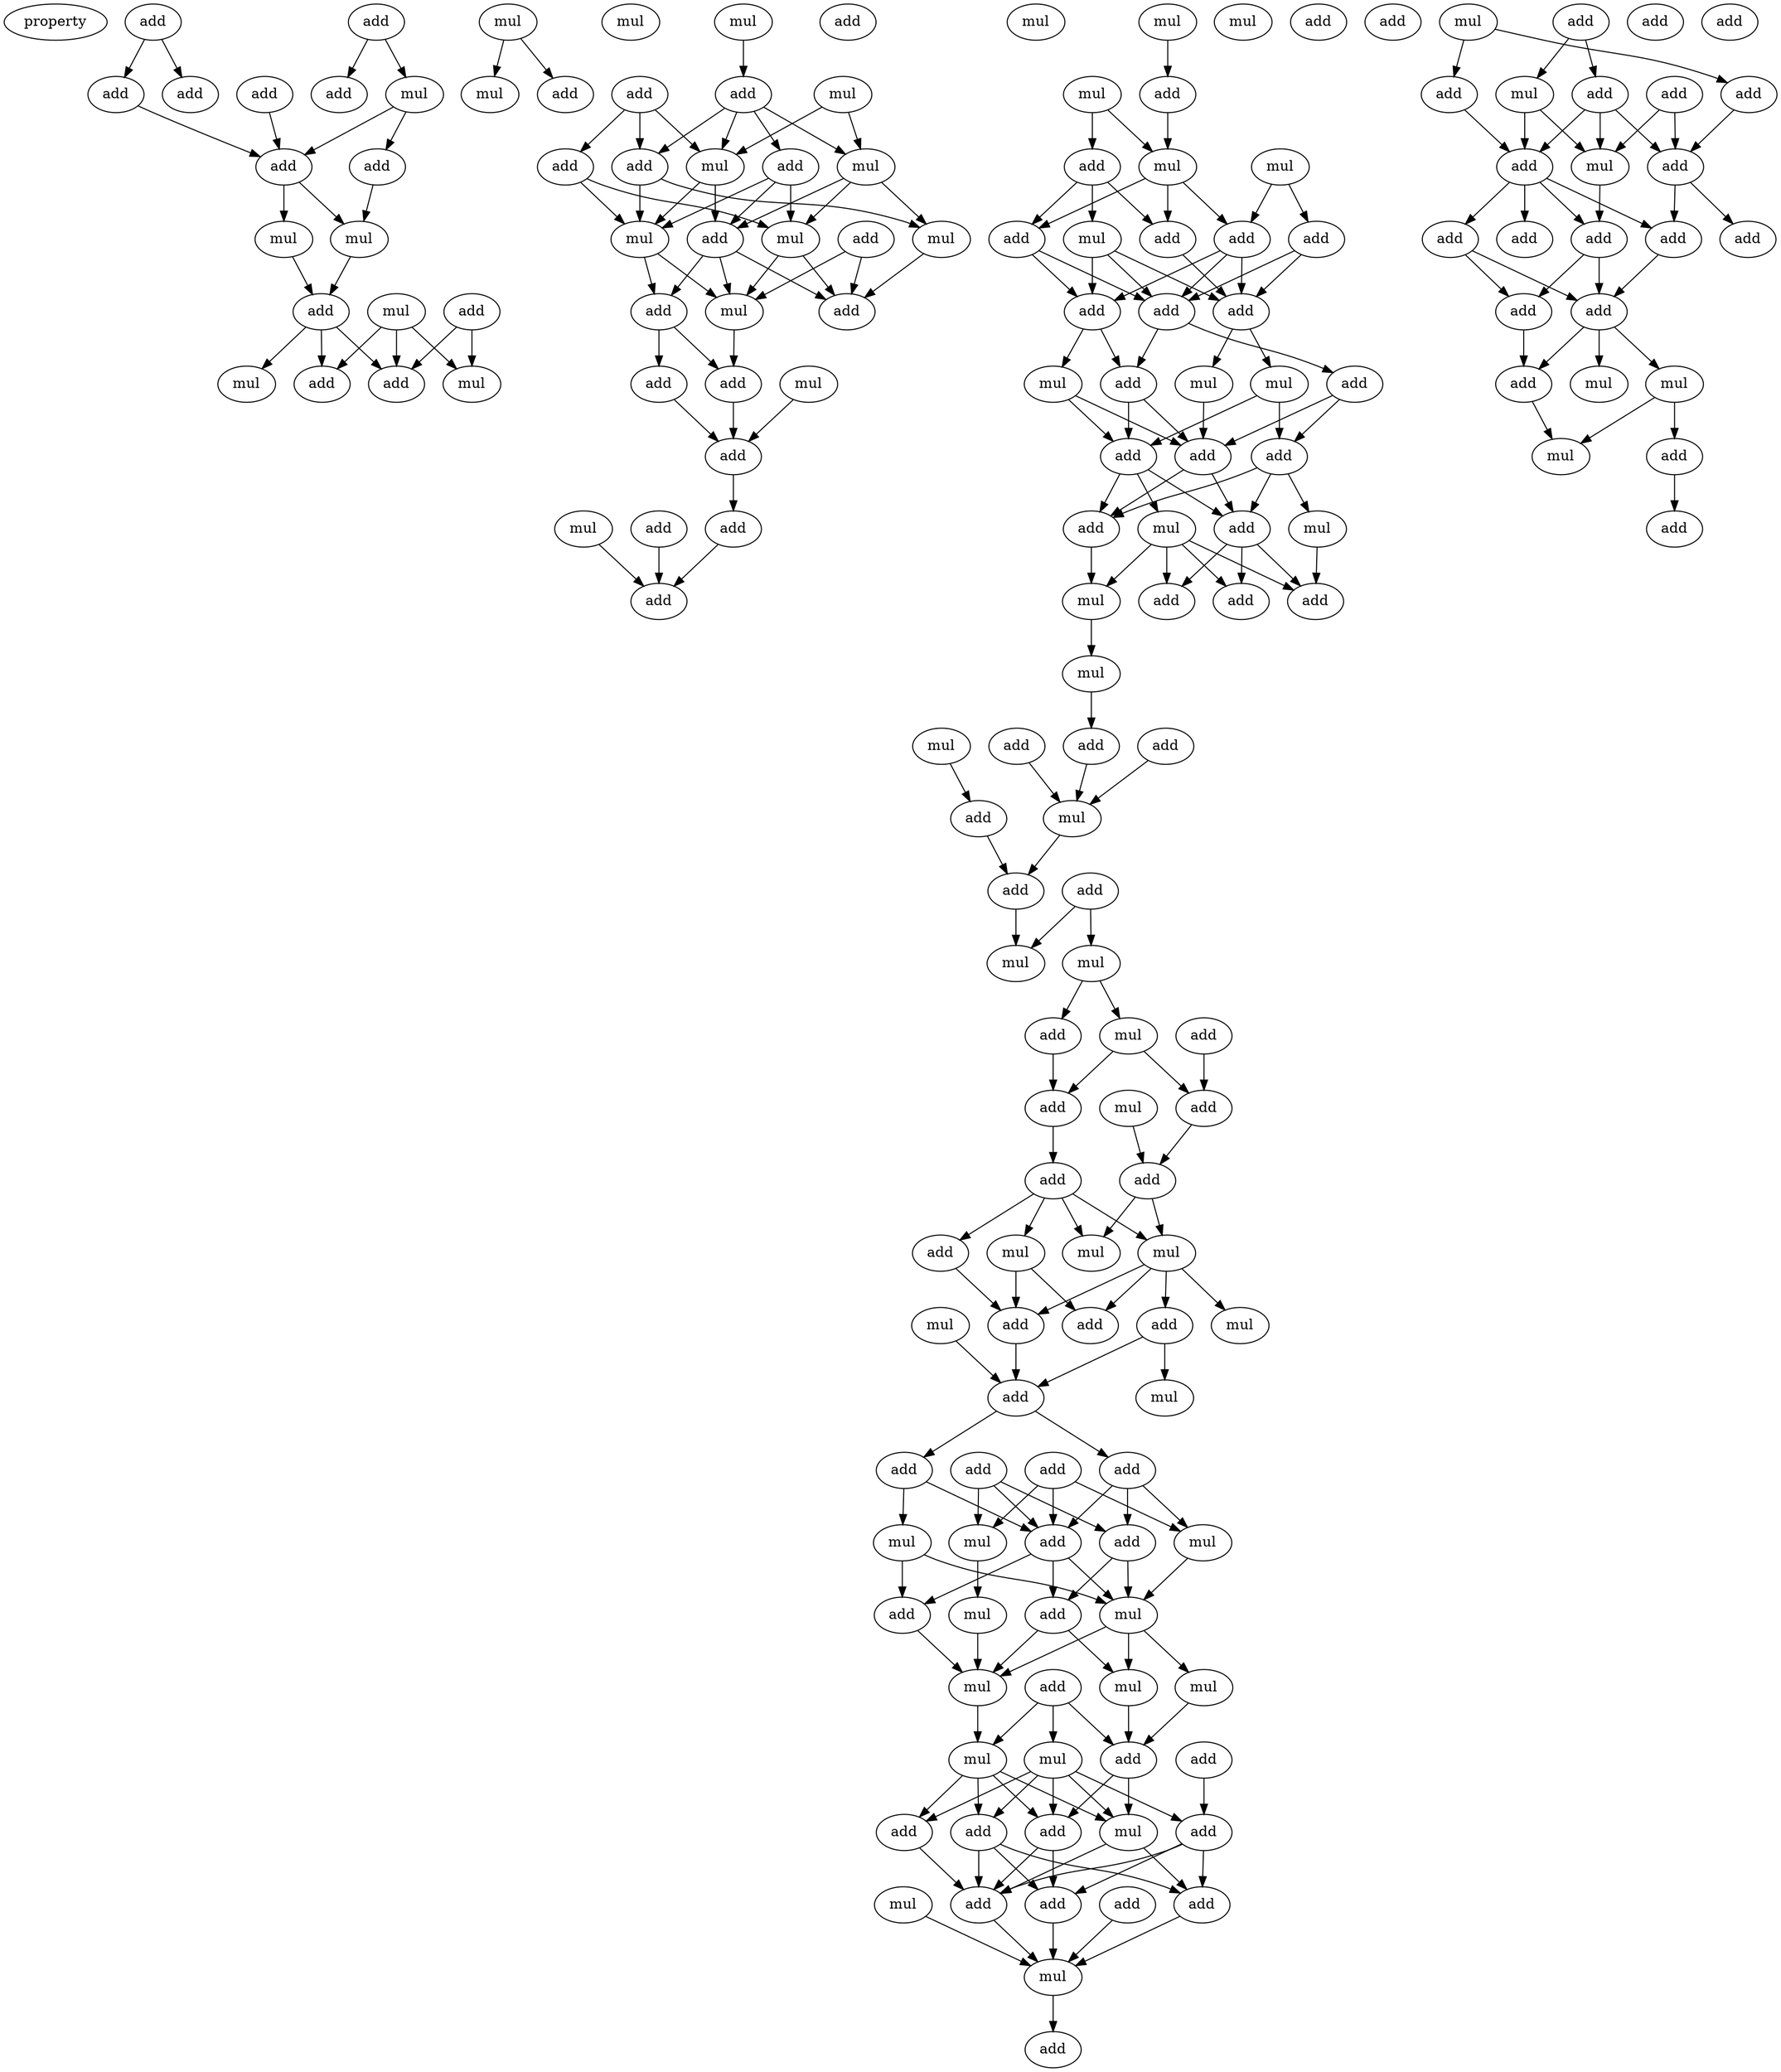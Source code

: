 digraph {
    node [fontcolor=black]
    property [mul=2,lf=1.6]
    0 [ label = add ];
    1 [ label = add ];
    2 [ label = add ];
    3 [ label = mul ];
    4 [ label = add ];
    5 [ label = add ];
    6 [ label = add ];
    7 [ label = add ];
    8 [ label = add ];
    9 [ label = mul ];
    10 [ label = mul ];
    11 [ label = mul ];
    12 [ label = add ];
    13 [ label = add ];
    14 [ label = add ];
    15 [ label = mul ];
    16 [ label = mul ];
    17 [ label = add ];
    18 [ label = mul ];
    19 [ label = mul ];
    20 [ label = mul ];
    21 [ label = add ];
    22 [ label = mul ];
    23 [ label = add ];
    24 [ label = add ];
    25 [ label = mul ];
    26 [ label = add ];
    27 [ label = mul ];
    28 [ label = add ];
    29 [ label = add ];
    30 [ label = mul ];
    31 [ label = mul ];
    32 [ label = mul ];
    33 [ label = add ];
    34 [ label = mul ];
    35 [ label = add ];
    36 [ label = add ];
    37 [ label = mul ];
    38 [ label = add ];
    39 [ label = add ];
    40 [ label = add ];
    41 [ label = mul ];
    42 [ label = add ];
    43 [ label = mul ];
    44 [ label = add ];
    45 [ label = add ];
    46 [ label = mul ];
    47 [ label = add ];
    48 [ label = add ];
    49 [ label = mul ];
    50 [ label = mul ];
    51 [ label = add ];
    52 [ label = mul ];
    53 [ label = add ];
    54 [ label = mul ];
    55 [ label = mul ];
    56 [ label = add ];
    57 [ label = add ];
    58 [ label = add ];
    59 [ label = add ];
    60 [ label = add ];
    61 [ label = add ];
    62 [ label = add ];
    63 [ label = mul ];
    64 [ label = mul ];
    65 [ label = mul ];
    66 [ label = add ];
    67 [ label = add ];
    68 [ label = add ];
    69 [ label = add ];
    70 [ label = add ];
    71 [ label = add ];
    72 [ label = add ];
    73 [ label = mul ];
    74 [ label = mul ];
    75 [ label = add ];
    76 [ label = mul ];
    77 [ label = add ];
    78 [ label = add ];
    79 [ label = mul ];
    80 [ label = add ];
    81 [ label = add ];
    82 [ label = mul ];
    83 [ label = add ];
    84 [ label = add ];
    85 [ label = mul ];
    86 [ label = add ];
    87 [ label = add ];
    88 [ label = mul ];
    89 [ label = mul ];
    90 [ label = mul ];
    91 [ label = add ];
    92 [ label = add ];
    93 [ label = mul ];
    94 [ label = add ];
    95 [ label = add ];
    96 [ label = add ];
    97 [ label = add ];
    98 [ label = add ];
    99 [ label = mul ];
    100 [ label = mul ];
    101 [ label = mul ];
    102 [ label = mul ];
    103 [ label = add ];
    104 [ label = add ];
    105 [ label = mul ];
    106 [ label = add ];
    107 [ label = add ];
    108 [ label = mul ];
    109 [ label = add ];
    110 [ label = add ];
    111 [ label = add ];
    112 [ label = add ];
    113 [ label = add ];
    114 [ label = mul ];
    115 [ label = mul ];
    116 [ label = mul ];
    117 [ label = add ];
    118 [ label = mul ];
    119 [ label = add ];
    120 [ label = mul ];
    121 [ label = add ];
    122 [ label = add ];
    123 [ label = mul ];
    124 [ label = mul ];
    125 [ label = mul ];
    126 [ label = mul ];
    127 [ label = add ];
    128 [ label = add ];
    129 [ label = mul ];
    130 [ label = mul ];
    131 [ label = add ];
    132 [ label = mul ];
    133 [ label = add ];
    134 [ label = add ];
    135 [ label = add ];
    136 [ label = mul ];
    137 [ label = add ];
    138 [ label = add ];
    139 [ label = add ];
    140 [ label = add ];
    141 [ label = mul ];
    142 [ label = add ];
    143 [ label = add ];
    144 [ label = add ];
    145 [ label = add ];
    146 [ label = mul ];
    147 [ label = add ];
    148 [ label = add ];
    149 [ label = mul ];
    150 [ label = add ];
    151 [ label = add ];
    152 [ label = add ];
    153 [ label = add ];
    154 [ label = mul ];
    155 [ label = add ];
    156 [ label = add ];
    157 [ label = add ];
    158 [ label = add ];
    159 [ label = add ];
    160 [ label = add ];
    161 [ label = add ];
    162 [ label = add ];
    163 [ label = mul ];
    164 [ label = mul ];
    165 [ label = add ];
    166 [ label = mul ];
    167 [ label = add ];
    168 [ label = add ];
    169 [ label = add ];
    0 -> 4 [ name = 0 ];
    0 -> 5 [ name = 1 ];
    1 -> 3 [ name = 2 ];
    1 -> 6 [ name = 3 ];
    2 -> 7 [ name = 4 ];
    3 -> 7 [ name = 5 ];
    3 -> 8 [ name = 6 ];
    4 -> 7 [ name = 7 ];
    7 -> 9 [ name = 8 ];
    7 -> 10 [ name = 9 ];
    8 -> 10 [ name = 10 ];
    9 -> 12 [ name = 11 ];
    10 -> 12 [ name = 12 ];
    11 -> 14 [ name = 13 ];
    11 -> 15 [ name = 14 ];
    11 -> 17 [ name = 15 ];
    12 -> 14 [ name = 16 ];
    12 -> 16 [ name = 17 ];
    12 -> 17 [ name = 18 ];
    13 -> 15 [ name = 19 ];
    13 -> 17 [ name = 20 ];
    18 -> 20 [ name = 21 ];
    18 -> 21 [ name = 22 ];
    22 -> 23 [ name = 23 ];
    23 -> 26 [ name = 24 ];
    23 -> 27 [ name = 25 ];
    23 -> 28 [ name = 26 ];
    23 -> 30 [ name = 27 ];
    24 -> 26 [ name = 28 ];
    24 -> 29 [ name = 29 ];
    24 -> 30 [ name = 30 ];
    25 -> 27 [ name = 31 ];
    25 -> 30 [ name = 32 ];
    26 -> 31 [ name = 33 ];
    26 -> 32 [ name = 34 ];
    27 -> 31 [ name = 35 ];
    27 -> 34 [ name = 36 ];
    27 -> 35 [ name = 37 ];
    28 -> 32 [ name = 38 ];
    28 -> 34 [ name = 39 ];
    28 -> 35 [ name = 40 ];
    29 -> 32 [ name = 41 ];
    29 -> 34 [ name = 42 ];
    30 -> 32 [ name = 43 ];
    30 -> 35 [ name = 44 ];
    31 -> 36 [ name = 45 ];
    32 -> 37 [ name = 46 ];
    32 -> 38 [ name = 47 ];
    33 -> 36 [ name = 48 ];
    33 -> 37 [ name = 49 ];
    34 -> 36 [ name = 50 ];
    34 -> 37 [ name = 51 ];
    35 -> 36 [ name = 52 ];
    35 -> 37 [ name = 53 ];
    35 -> 38 [ name = 54 ];
    37 -> 39 [ name = 55 ];
    38 -> 39 [ name = 56 ];
    38 -> 40 [ name = 57 ];
    39 -> 42 [ name = 58 ];
    40 -> 42 [ name = 59 ];
    41 -> 42 [ name = 60 ];
    42 -> 47 [ name = 61 ];
    43 -> 48 [ name = 62 ];
    44 -> 48 [ name = 63 ];
    47 -> 48 [ name = 64 ];
    49 -> 51 [ name = 65 ];
    50 -> 52 [ name = 66 ];
    50 -> 53 [ name = 67 ];
    51 -> 52 [ name = 68 ];
    52 -> 57 [ name = 69 ];
    52 -> 58 [ name = 70 ];
    52 -> 59 [ name = 71 ];
    53 -> 55 [ name = 72 ];
    53 -> 57 [ name = 73 ];
    53 -> 59 [ name = 74 ];
    54 -> 56 [ name = 75 ];
    54 -> 58 [ name = 76 ];
    55 -> 60 [ name = 77 ];
    55 -> 61 [ name = 78 ];
    55 -> 62 [ name = 79 ];
    56 -> 60 [ name = 80 ];
    56 -> 62 [ name = 81 ];
    57 -> 60 [ name = 82 ];
    57 -> 61 [ name = 83 ];
    58 -> 60 [ name = 84 ];
    58 -> 61 [ name = 85 ];
    58 -> 62 [ name = 86 ];
    59 -> 62 [ name = 87 ];
    60 -> 66 [ name = 88 ];
    60 -> 67 [ name = 89 ];
    61 -> 63 [ name = 90 ];
    61 -> 66 [ name = 91 ];
    62 -> 64 [ name = 92 ];
    62 -> 65 [ name = 93 ];
    63 -> 68 [ name = 94 ];
    63 -> 70 [ name = 95 ];
    64 -> 70 [ name = 96 ];
    65 -> 68 [ name = 97 ];
    65 -> 69 [ name = 98 ];
    66 -> 68 [ name = 99 ];
    66 -> 70 [ name = 100 ];
    67 -> 69 [ name = 101 ];
    67 -> 70 [ name = 102 ];
    68 -> 71 [ name = 103 ];
    68 -> 72 [ name = 104 ];
    68 -> 74 [ name = 105 ];
    69 -> 71 [ name = 106 ];
    69 -> 72 [ name = 107 ];
    69 -> 73 [ name = 108 ];
    70 -> 71 [ name = 109 ];
    70 -> 72 [ name = 110 ];
    71 -> 75 [ name = 111 ];
    71 -> 77 [ name = 112 ];
    71 -> 78 [ name = 113 ];
    72 -> 76 [ name = 114 ];
    73 -> 75 [ name = 115 ];
    74 -> 75 [ name = 116 ];
    74 -> 76 [ name = 117 ];
    74 -> 77 [ name = 118 ];
    74 -> 78 [ name = 119 ];
    76 -> 79 [ name = 120 ];
    79 -> 80 [ name = 121 ];
    80 -> 85 [ name = 122 ];
    81 -> 85 [ name = 123 ];
    82 -> 84 [ name = 124 ];
    83 -> 85 [ name = 125 ];
    84 -> 87 [ name = 126 ];
    85 -> 87 [ name = 127 ];
    86 -> 88 [ name = 128 ];
    86 -> 89 [ name = 129 ];
    87 -> 89 [ name = 130 ];
    88 -> 90 [ name = 131 ];
    88 -> 91 [ name = 132 ];
    90 -> 94 [ name = 133 ];
    90 -> 95 [ name = 134 ];
    91 -> 94 [ name = 135 ];
    92 -> 95 [ name = 136 ];
    93 -> 97 [ name = 137 ];
    94 -> 96 [ name = 138 ];
    95 -> 97 [ name = 139 ];
    96 -> 98 [ name = 140 ];
    96 -> 99 [ name = 141 ];
    96 -> 100 [ name = 142 ];
    96 -> 101 [ name = 143 ];
    97 -> 99 [ name = 144 ];
    97 -> 100 [ name = 145 ];
    98 -> 104 [ name = 146 ];
    100 -> 103 [ name = 147 ];
    100 -> 104 [ name = 148 ];
    100 -> 105 [ name = 149 ];
    100 -> 106 [ name = 150 ];
    101 -> 104 [ name = 151 ];
    101 -> 106 [ name = 152 ];
    102 -> 107 [ name = 153 ];
    103 -> 107 [ name = 154 ];
    103 -> 108 [ name = 155 ];
    104 -> 107 [ name = 156 ];
    107 -> 110 [ name = 157 ];
    107 -> 112 [ name = 158 ];
    109 -> 113 [ name = 159 ];
    109 -> 115 [ name = 160 ];
    109 -> 117 [ name = 161 ];
    110 -> 113 [ name = 162 ];
    110 -> 116 [ name = 163 ];
    110 -> 117 [ name = 164 ];
    111 -> 113 [ name = 165 ];
    111 -> 115 [ name = 166 ];
    111 -> 116 [ name = 167 ];
    112 -> 113 [ name = 168 ];
    112 -> 114 [ name = 169 ];
    113 -> 119 [ name = 170 ];
    113 -> 120 [ name = 171 ];
    113 -> 121 [ name = 172 ];
    114 -> 119 [ name = 173 ];
    114 -> 120 [ name = 174 ];
    115 -> 118 [ name = 175 ];
    116 -> 120 [ name = 176 ];
    117 -> 120 [ name = 177 ];
    117 -> 121 [ name = 178 ];
    118 -> 125 [ name = 179 ];
    119 -> 125 [ name = 180 ];
    120 -> 124 [ name = 181 ];
    120 -> 125 [ name = 182 ];
    120 -> 126 [ name = 183 ];
    121 -> 124 [ name = 184 ];
    121 -> 125 [ name = 185 ];
    122 -> 127 [ name = 186 ];
    122 -> 129 [ name = 187 ];
    122 -> 130 [ name = 188 ];
    124 -> 127 [ name = 189 ];
    125 -> 129 [ name = 190 ];
    126 -> 127 [ name = 191 ];
    127 -> 132 [ name = 192 ];
    127 -> 133 [ name = 193 ];
    128 -> 131 [ name = 194 ];
    129 -> 132 [ name = 195 ];
    129 -> 133 [ name = 196 ];
    129 -> 134 [ name = 197 ];
    129 -> 135 [ name = 198 ];
    130 -> 131 [ name = 199 ];
    130 -> 132 [ name = 200 ];
    130 -> 133 [ name = 201 ];
    130 -> 134 [ name = 202 ];
    130 -> 135 [ name = 203 ];
    131 -> 137 [ name = 204 ];
    131 -> 138 [ name = 205 ];
    131 -> 140 [ name = 206 ];
    132 -> 137 [ name = 207 ];
    132 -> 138 [ name = 208 ];
    133 -> 137 [ name = 209 ];
    133 -> 140 [ name = 210 ];
    134 -> 137 [ name = 211 ];
    135 -> 137 [ name = 212 ];
    135 -> 138 [ name = 213 ];
    135 -> 140 [ name = 214 ];
    136 -> 141 [ name = 215 ];
    137 -> 141 [ name = 216 ];
    138 -> 141 [ name = 217 ];
    139 -> 141 [ name = 218 ];
    140 -> 141 [ name = 219 ];
    141 -> 143 [ name = 220 ];
    145 -> 149 [ name = 221 ];
    145 -> 151 [ name = 222 ];
    146 -> 147 [ name = 223 ];
    146 -> 148 [ name = 224 ];
    147 -> 152 [ name = 225 ];
    148 -> 153 [ name = 226 ];
    149 -> 153 [ name = 227 ];
    149 -> 154 [ name = 228 ];
    150 -> 152 [ name = 229 ];
    150 -> 154 [ name = 230 ];
    151 -> 152 [ name = 231 ];
    151 -> 153 [ name = 232 ];
    151 -> 154 [ name = 233 ];
    152 -> 155 [ name = 234 ];
    152 -> 158 [ name = 235 ];
    153 -> 155 [ name = 236 ];
    153 -> 156 [ name = 237 ];
    153 -> 157 [ name = 238 ];
    153 -> 159 [ name = 239 ];
    154 -> 159 [ name = 240 ];
    155 -> 161 [ name = 241 ];
    156 -> 160 [ name = 242 ];
    156 -> 161 [ name = 243 ];
    159 -> 160 [ name = 244 ];
    159 -> 161 [ name = 245 ];
    160 -> 165 [ name = 246 ];
    161 -> 163 [ name = 247 ];
    161 -> 164 [ name = 248 ];
    161 -> 165 [ name = 249 ];
    163 -> 166 [ name = 250 ];
    163 -> 167 [ name = 251 ];
    165 -> 166 [ name = 252 ];
    167 -> 168 [ name = 253 ];
}
